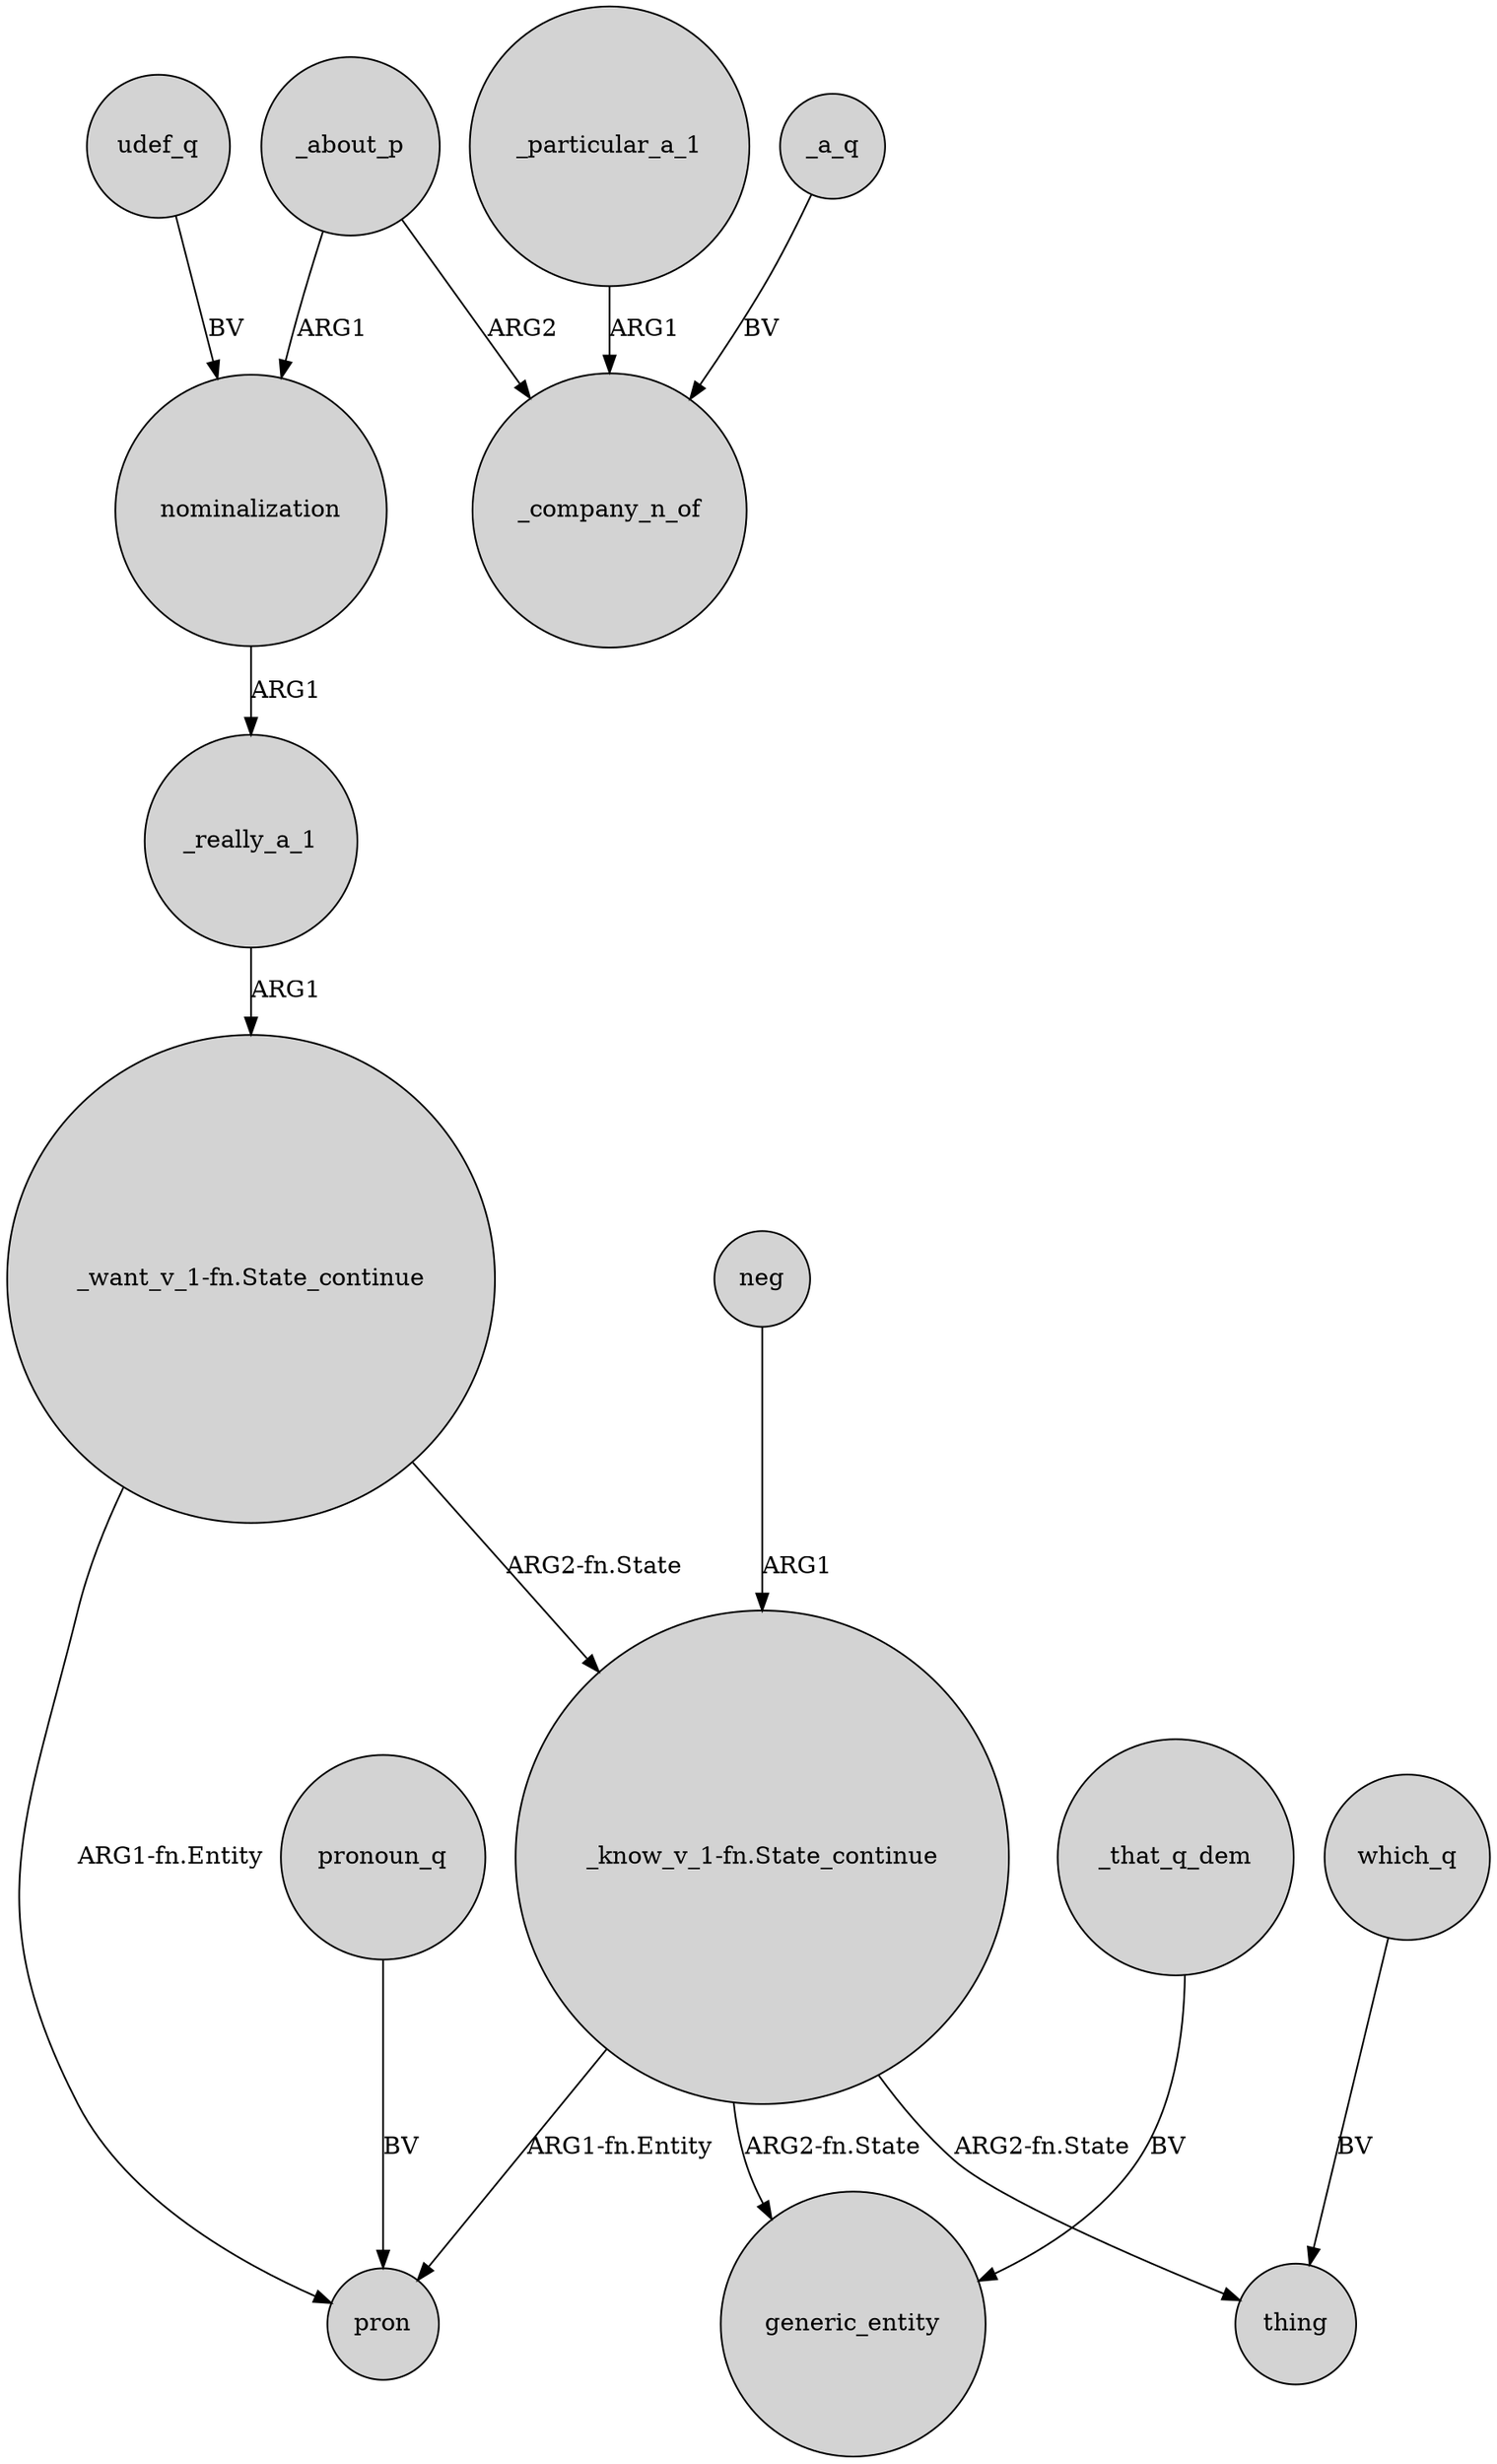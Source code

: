 digraph {
	node [shape=circle style=filled]
	"_want_v_1-fn.State_continue" -> pron [label="ARG1-fn.Entity"]
	_really_a_1 -> "_want_v_1-fn.State_continue" [label=ARG1]
	"_want_v_1-fn.State_continue" -> "_know_v_1-fn.State_continue" [label="ARG2-fn.State"]
	_a_q -> _company_n_of [label=BV]
	"_know_v_1-fn.State_continue" -> thing [label="ARG2-fn.State"]
	"_know_v_1-fn.State_continue" -> pron [label="ARG1-fn.Entity"]
	which_q -> thing [label=BV]
	_about_p -> _company_n_of [label=ARG2]
	nominalization -> _really_a_1 [label=ARG1]
	"_know_v_1-fn.State_continue" -> generic_entity [label="ARG2-fn.State"]
	_that_q_dem -> generic_entity [label=BV]
	neg -> "_know_v_1-fn.State_continue" [label=ARG1]
	pronoun_q -> pron [label=BV]
	_particular_a_1 -> _company_n_of [label=ARG1]
	_about_p -> nominalization [label=ARG1]
	udef_q -> nominalization [label=BV]
}
